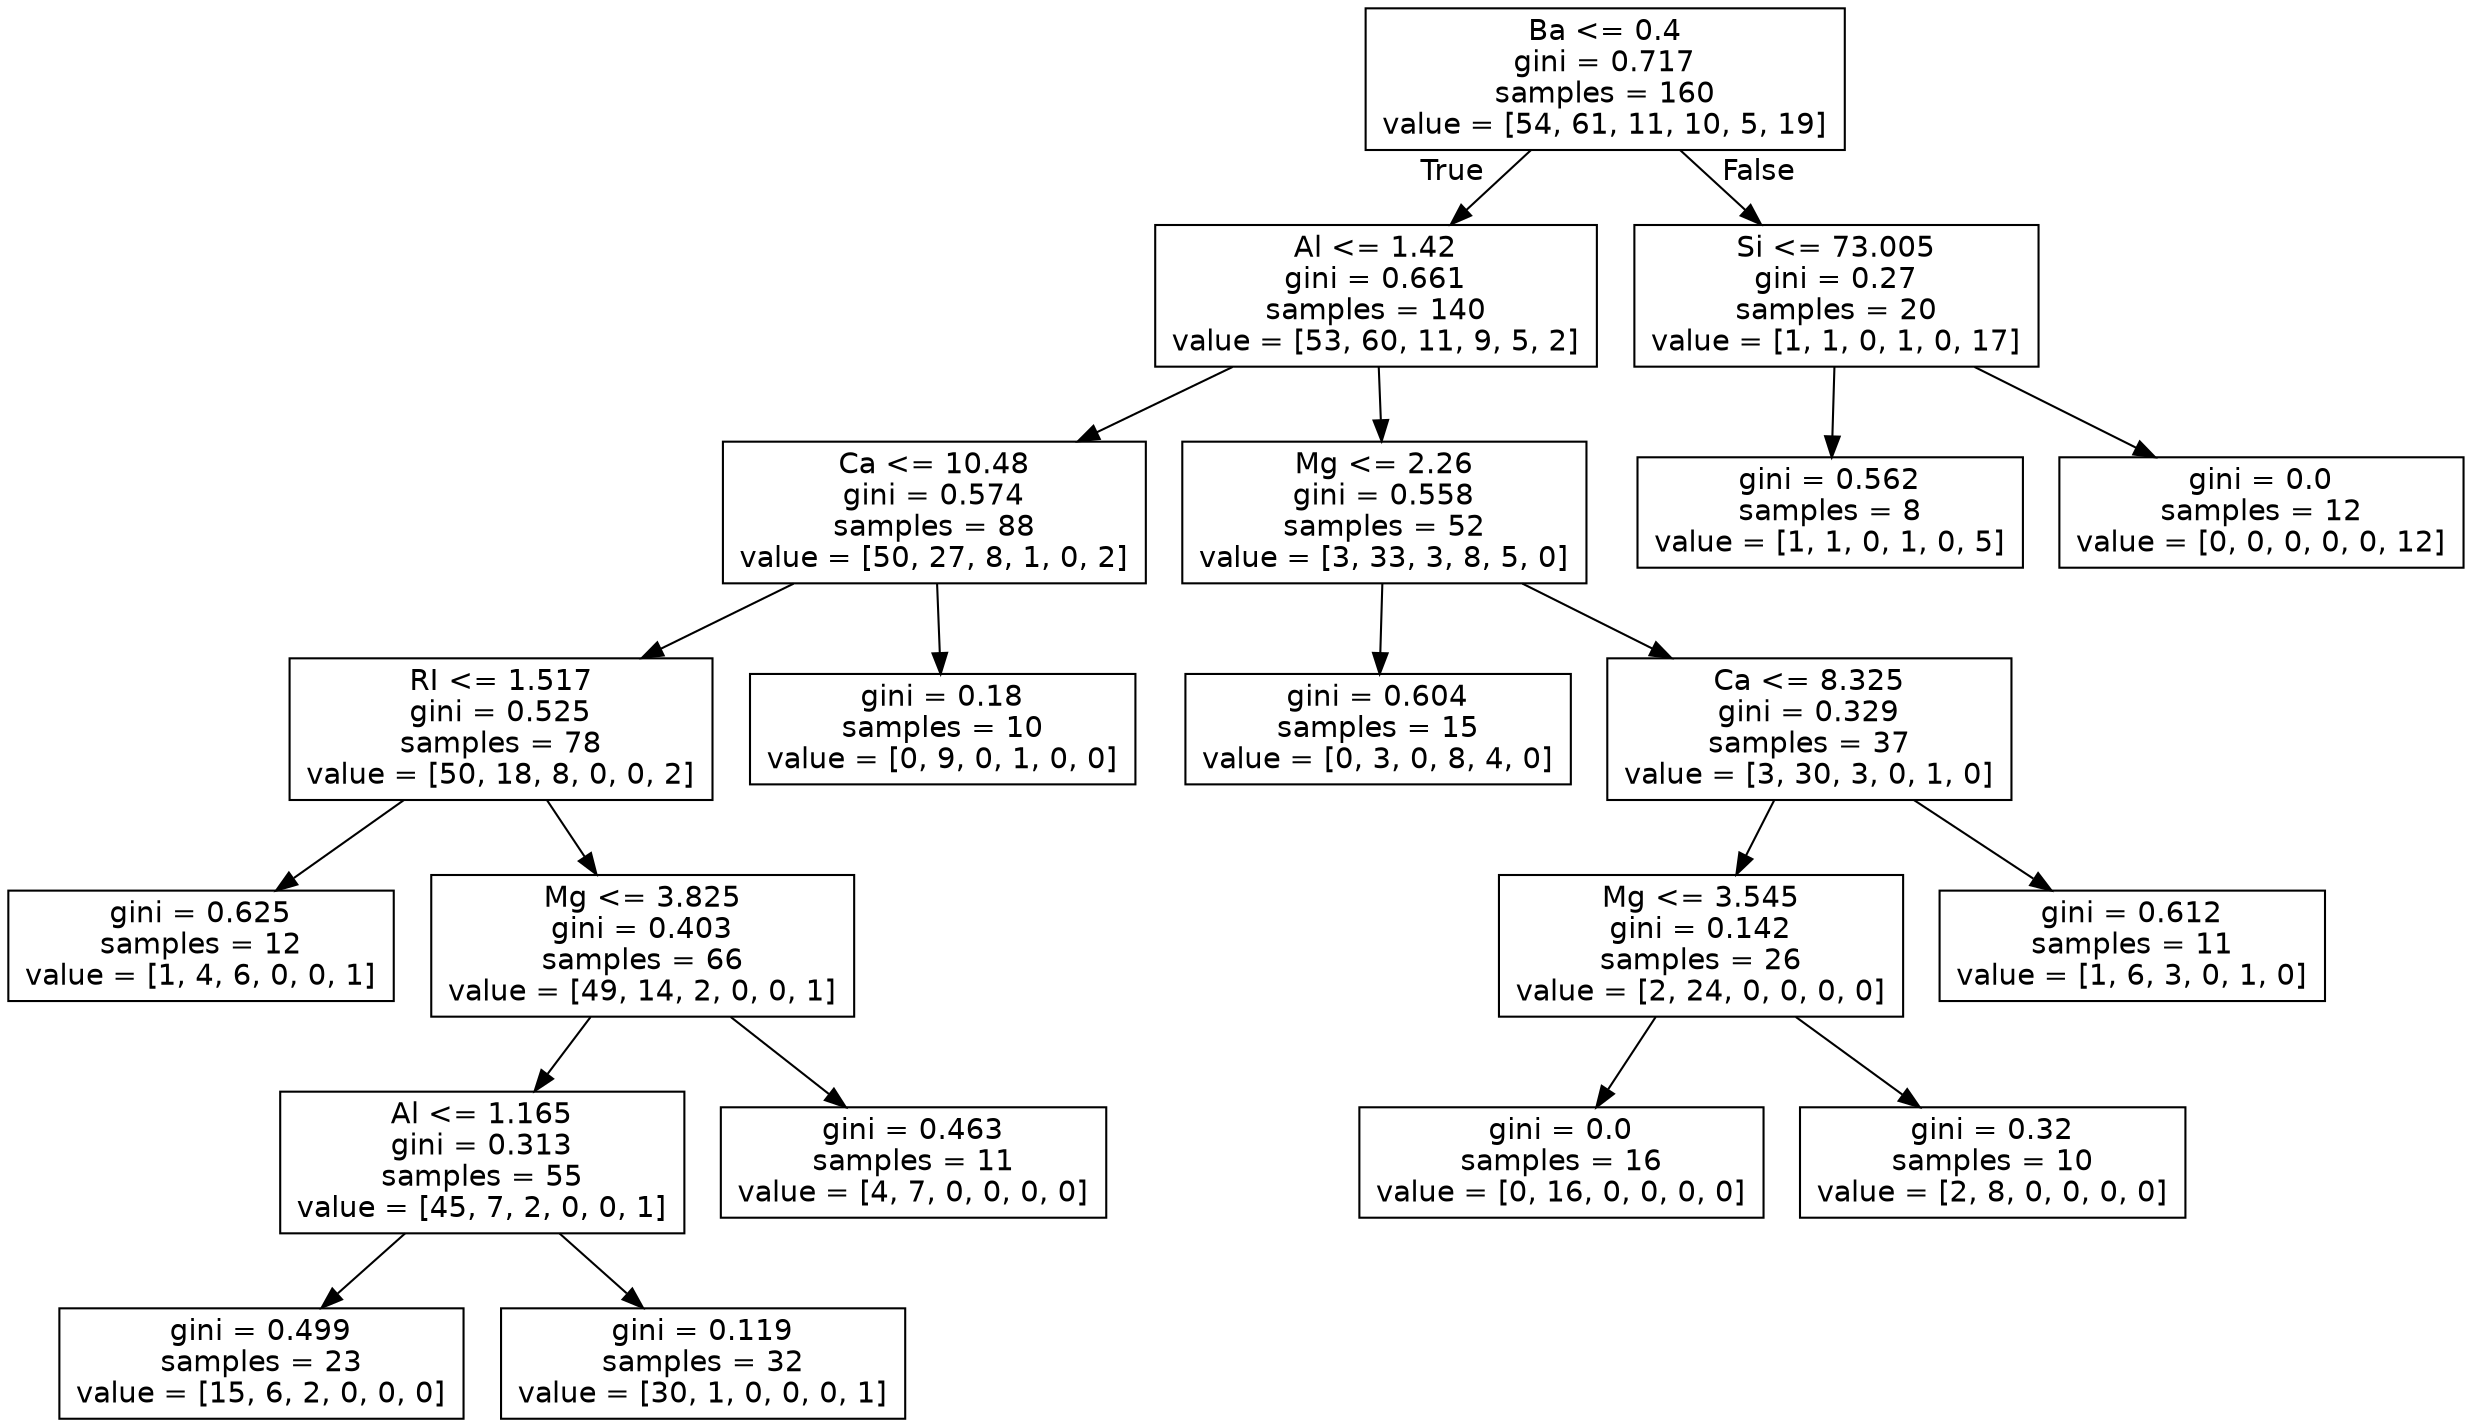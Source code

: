 digraph Tree {
node [shape=box, fontname="helvetica"] ;
edge [fontname="helvetica"] ;
0 [label="Ba <= 0.4\ngini = 0.717\nsamples = 160\nvalue = [54, 61, 11, 10, 5, 19]"] ;
1 [label="Al <= 1.42\ngini = 0.661\nsamples = 140\nvalue = [53, 60, 11, 9, 5, 2]"] ;
0 -> 1 [labeldistance=2.5, labelangle=45, headlabel="True"] ;
2 [label="Ca <= 10.48\ngini = 0.574\nsamples = 88\nvalue = [50, 27, 8, 1, 0, 2]"] ;
1 -> 2 ;
3 [label="RI <= 1.517\ngini = 0.525\nsamples = 78\nvalue = [50, 18, 8, 0, 0, 2]"] ;
2 -> 3 ;
4 [label="gini = 0.625\nsamples = 12\nvalue = [1, 4, 6, 0, 0, 1]"] ;
3 -> 4 ;
5 [label="Mg <= 3.825\ngini = 0.403\nsamples = 66\nvalue = [49, 14, 2, 0, 0, 1]"] ;
3 -> 5 ;
6 [label="Al <= 1.165\ngini = 0.313\nsamples = 55\nvalue = [45, 7, 2, 0, 0, 1]"] ;
5 -> 6 ;
7 [label="gini = 0.499\nsamples = 23\nvalue = [15, 6, 2, 0, 0, 0]"] ;
6 -> 7 ;
8 [label="gini = 0.119\nsamples = 32\nvalue = [30, 1, 0, 0, 0, 1]"] ;
6 -> 8 ;
9 [label="gini = 0.463\nsamples = 11\nvalue = [4, 7, 0, 0, 0, 0]"] ;
5 -> 9 ;
10 [label="gini = 0.18\nsamples = 10\nvalue = [0, 9, 0, 1, 0, 0]"] ;
2 -> 10 ;
11 [label="Mg <= 2.26\ngini = 0.558\nsamples = 52\nvalue = [3, 33, 3, 8, 5, 0]"] ;
1 -> 11 ;
12 [label="gini = 0.604\nsamples = 15\nvalue = [0, 3, 0, 8, 4, 0]"] ;
11 -> 12 ;
13 [label="Ca <= 8.325\ngini = 0.329\nsamples = 37\nvalue = [3, 30, 3, 0, 1, 0]"] ;
11 -> 13 ;
14 [label="Mg <= 3.545\ngini = 0.142\nsamples = 26\nvalue = [2, 24, 0, 0, 0, 0]"] ;
13 -> 14 ;
15 [label="gini = 0.0\nsamples = 16\nvalue = [0, 16, 0, 0, 0, 0]"] ;
14 -> 15 ;
16 [label="gini = 0.32\nsamples = 10\nvalue = [2, 8, 0, 0, 0, 0]"] ;
14 -> 16 ;
17 [label="gini = 0.612\nsamples = 11\nvalue = [1, 6, 3, 0, 1, 0]"] ;
13 -> 17 ;
18 [label="Si <= 73.005\ngini = 0.27\nsamples = 20\nvalue = [1, 1, 0, 1, 0, 17]"] ;
0 -> 18 [labeldistance=2.5, labelangle=-45, headlabel="False"] ;
19 [label="gini = 0.562\nsamples = 8\nvalue = [1, 1, 0, 1, 0, 5]"] ;
18 -> 19 ;
20 [label="gini = 0.0\nsamples = 12\nvalue = [0, 0, 0, 0, 0, 12]"] ;
18 -> 20 ;
}